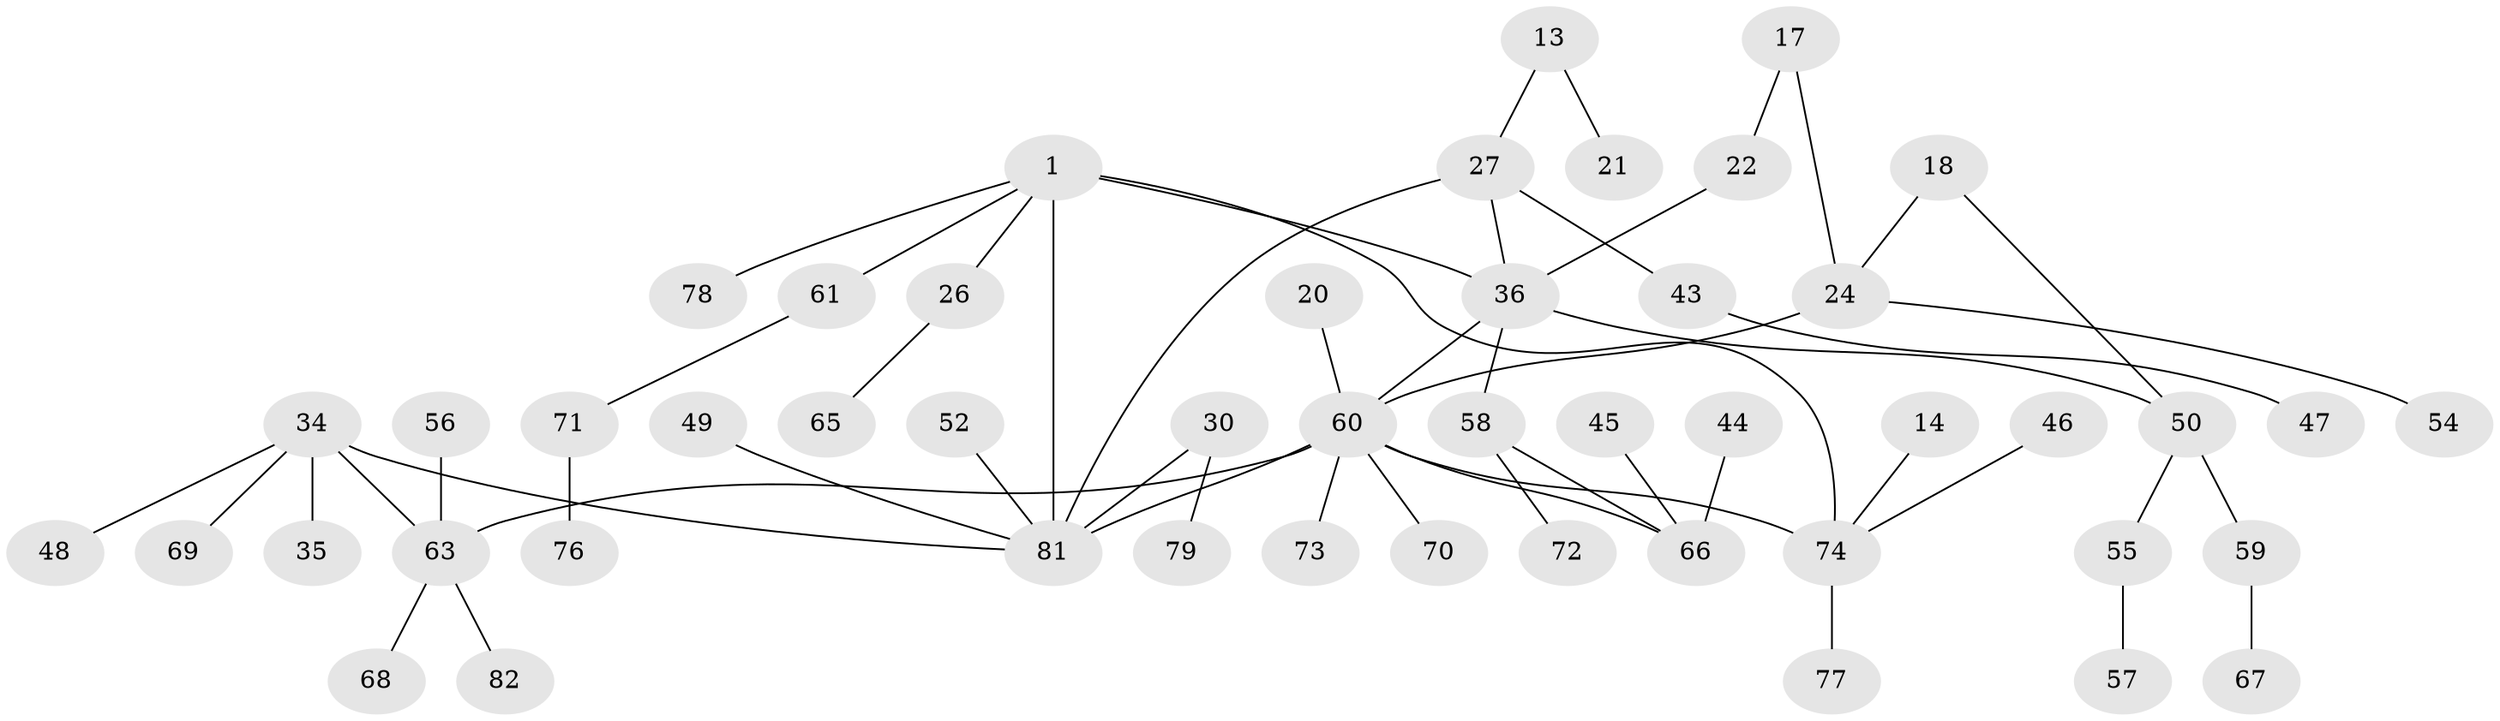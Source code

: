 // original degree distribution, {8: 0.012195121951219513, 7: 0.012195121951219513, 4: 0.0975609756097561, 6: 0.024390243902439025, 5: 0.04878048780487805, 2: 0.25609756097560976, 1: 0.4024390243902439, 3: 0.14634146341463414}
// Generated by graph-tools (version 1.1) at 2025/44/03/04/25 21:44:25]
// undirected, 49 vertices, 55 edges
graph export_dot {
graph [start="1"]
  node [color=gray90,style=filled];
  1;
  13;
  14;
  17;
  18;
  20;
  21;
  22;
  24 [super="+12"];
  26;
  27 [super="+6"];
  30;
  34 [super="+32"];
  35;
  36 [super="+2"];
  43;
  44;
  45;
  46;
  47;
  48;
  49;
  50;
  52;
  54;
  55;
  56;
  57;
  58 [super="+51"];
  59;
  60 [super="+40+41+33"];
  61 [super="+37"];
  63 [super="+16"];
  65;
  66 [super="+25"];
  67;
  68;
  69;
  70;
  71;
  72;
  73;
  74 [super="+53+39+62+64"];
  76;
  77;
  78;
  79;
  81 [super="+42+80"];
  82;
  1 -- 26;
  1 -- 36 [weight=2];
  1 -- 78;
  1 -- 81 [weight=2];
  1 -- 61;
  1 -- 74;
  13 -- 21;
  13 -- 27;
  14 -- 74;
  17 -- 22;
  17 -- 24;
  18 -- 50;
  18 -- 24;
  20 -- 60;
  22 -- 36;
  24 -- 60 [weight=2];
  24 -- 54;
  26 -- 65;
  27 -- 36;
  27 -- 43;
  27 -- 81;
  30 -- 79;
  30 -- 81;
  34 -- 35;
  34 -- 63 [weight=2];
  34 -- 48;
  34 -- 69;
  34 -- 81;
  36 -- 58 [weight=2];
  36 -- 50;
  36 -- 60;
  43 -- 47;
  44 -- 66;
  45 -- 66;
  46 -- 74;
  49 -- 81;
  50 -- 55;
  50 -- 59;
  52 -- 81;
  55 -- 57;
  56 -- 63;
  58 -- 72;
  58 -- 66;
  59 -- 67;
  60 -- 73;
  60 -- 74 [weight=2];
  60 -- 70;
  60 -- 81 [weight=2];
  60 -- 63;
  60 -- 66;
  61 -- 71;
  63 -- 82;
  63 -- 68;
  71 -- 76;
  74 -- 77;
}
